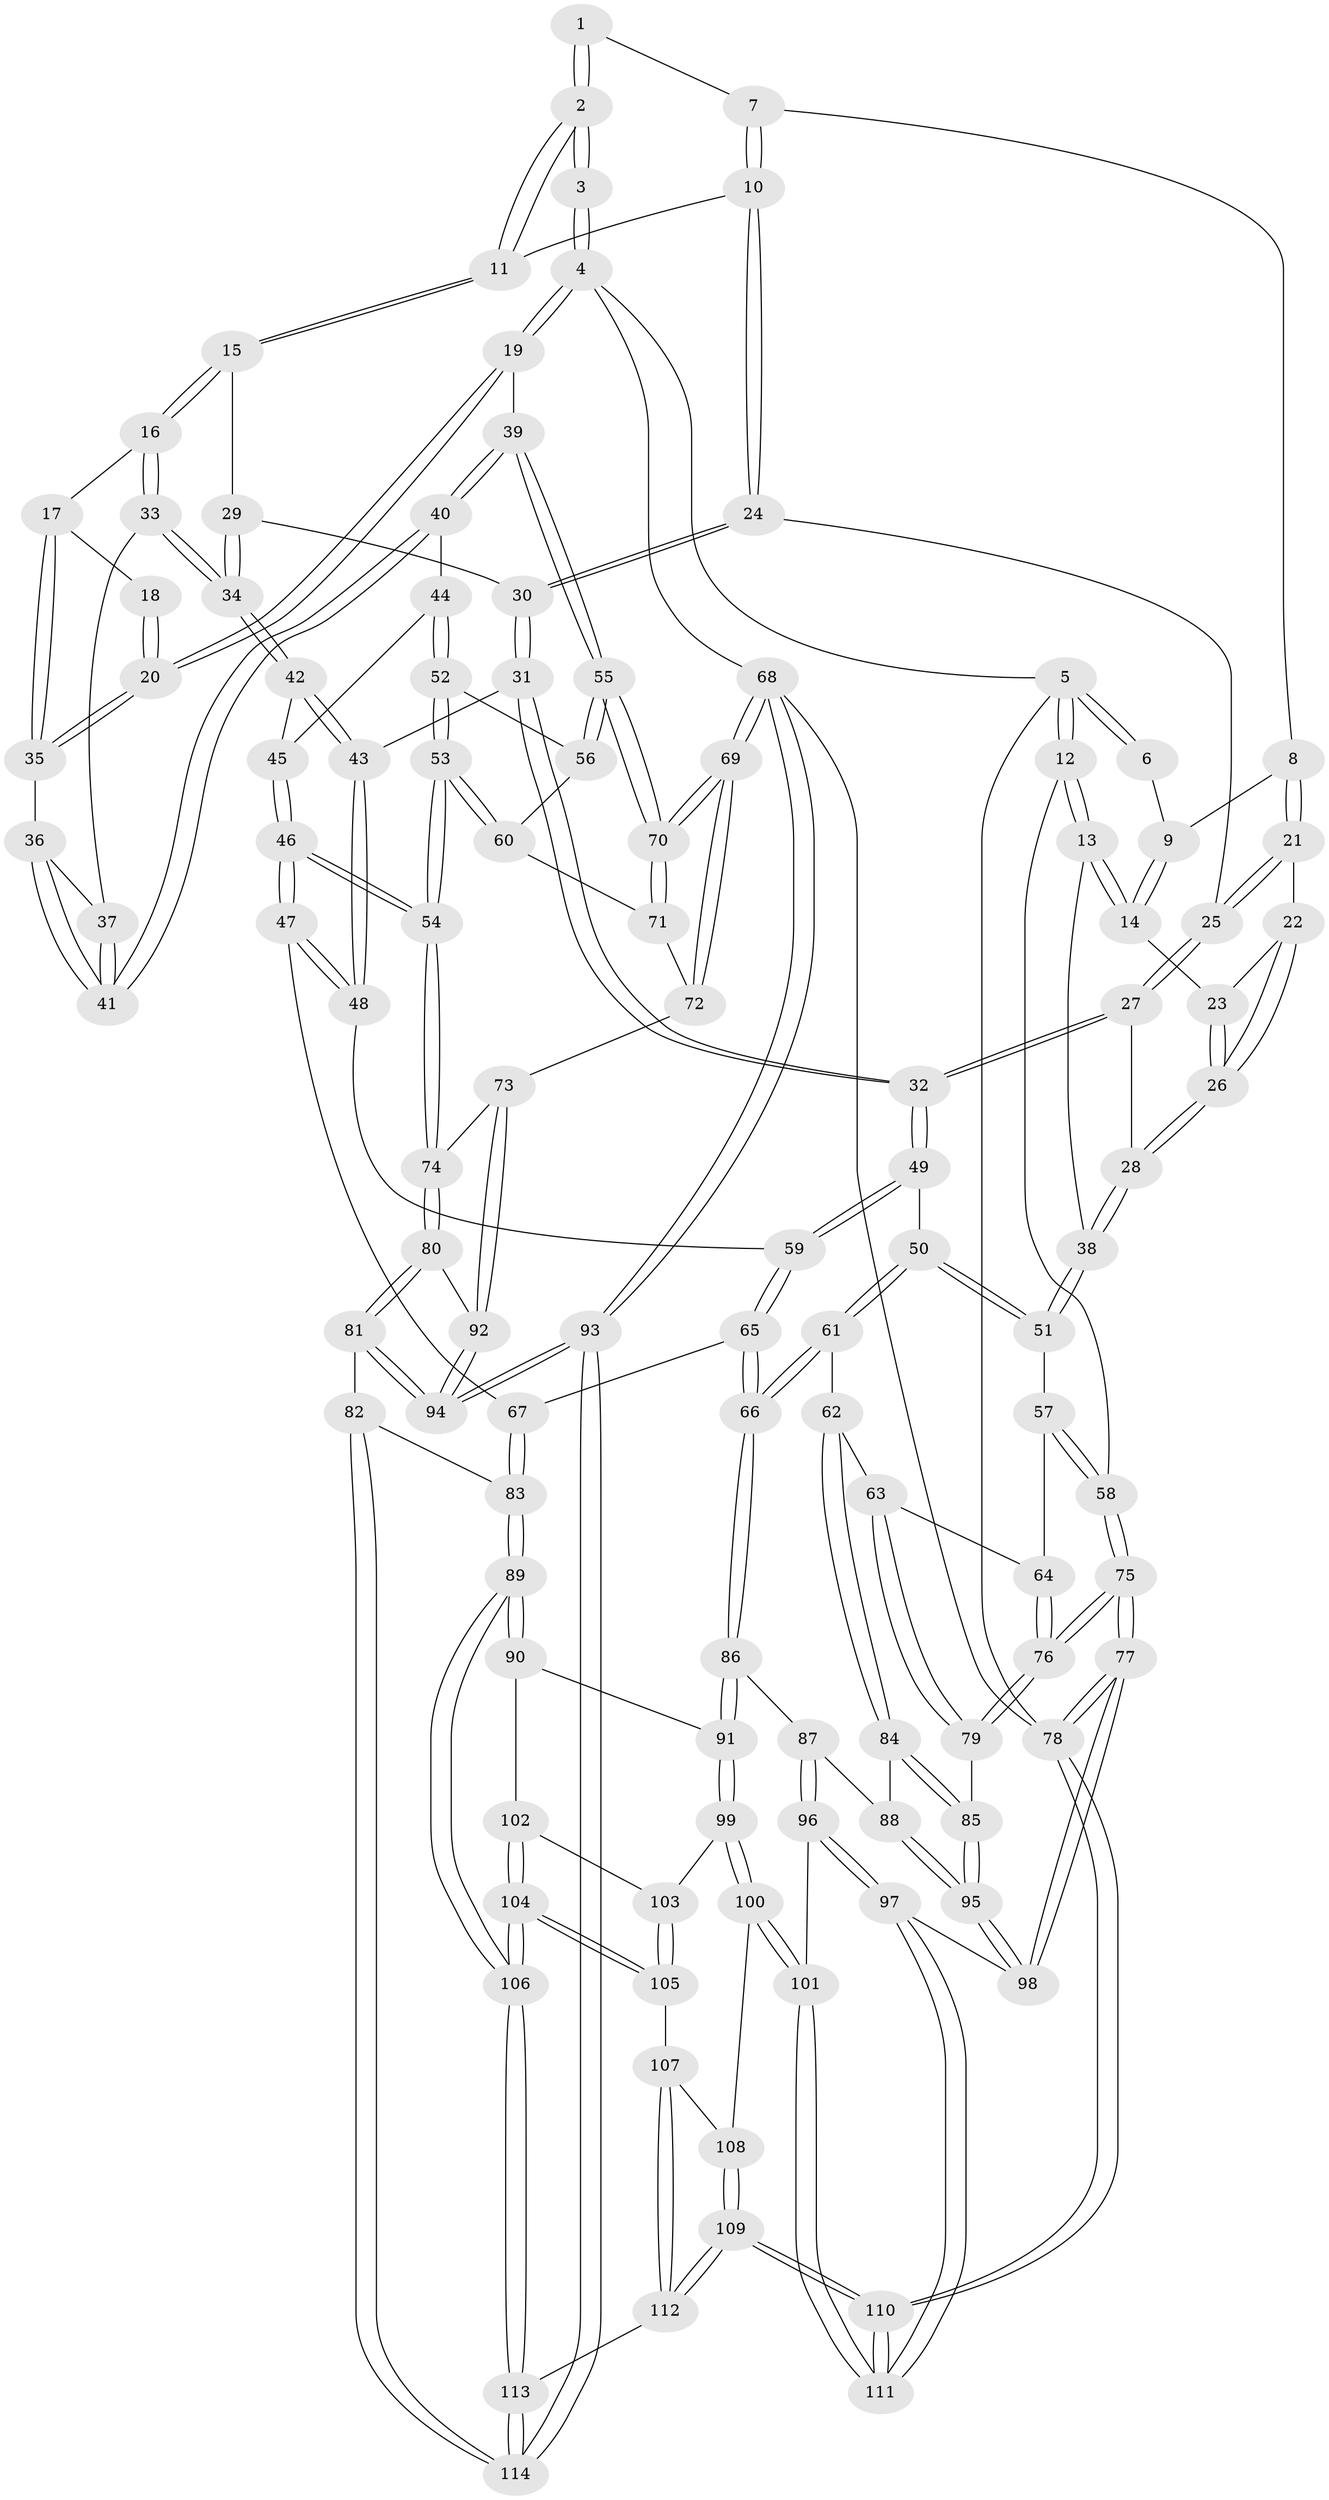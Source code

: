 // coarse degree distribution, {2: 0.058823529411764705, 6: 0.07352941176470588, 3: 0.11764705882352941, 4: 0.2647058823529412, 5: 0.36764705882352944, 7: 0.07352941176470588, 8: 0.04411764705882353}
// Generated by graph-tools (version 1.1) at 2025/06/03/04/25 22:06:35]
// undirected, 114 vertices, 282 edges
graph export_dot {
graph [start="1"]
  node [color=gray90,style=filled];
  1 [pos="+0.38166308530959175+0"];
  2 [pos="+0.7519452231433731+0"];
  3 [pos="+1+0"];
  4 [pos="+1+0"];
  5 [pos="+0+0"];
  6 [pos="+0.2488130218529969+0"];
  7 [pos="+0.39625365630432896+0"];
  8 [pos="+0.2686778739190873+0.1354809287117838"];
  9 [pos="+0.20391187312593997+0.07154253253190167"];
  10 [pos="+0.43054545051252263+0.11715791671672784"];
  11 [pos="+0.7024891133696145+0.05012433224450717"];
  12 [pos="+0+0.18999855567688373"];
  13 [pos="+0+0.21687813703634212"];
  14 [pos="+0.03196417863968453+0.17453859826174778"];
  15 [pos="+0.7082757220774705+0.09435131313678628"];
  16 [pos="+0.8164873193706733+0.21156642061117933"];
  17 [pos="+0.8205795510807363+0.21089017987760758"];
  18 [pos="+0.9359024631513976+0.13901174434500713"];
  19 [pos="+1+0.3392225002584532"];
  20 [pos="+1+0.2663585436328496"];
  21 [pos="+0.2705077718245247+0.13772796499336135"];
  22 [pos="+0.24866237434784558+0.17554747785865188"];
  23 [pos="+0.19387271029628783+0.19394716144379814"];
  24 [pos="+0.40906004564667464+0.1763148703918601"];
  25 [pos="+0.405780137956398+0.1770925347083009"];
  26 [pos="+0.22462018289149302+0.31901510380755344"];
  27 [pos="+0.24583580288770748+0.358559712441934"];
  28 [pos="+0.22104612588005731+0.35969086130215233"];
  29 [pos="+0.6148981762042808+0.22548318636919598"];
  30 [pos="+0.4756727521899561+0.24626589915305216"];
  31 [pos="+0.4700814173899601+0.41156785978052285"];
  32 [pos="+0.4285543036324391+0.44718046104744824"];
  33 [pos="+0.8089934890479792+0.28438639951715555"];
  34 [pos="+0.6530843003539032+0.33466702233502216"];
  35 [pos="+0.9891125039703256+0.26610705960375625"];
  36 [pos="+0.9656696485892641+0.28208890817179144"];
  37 [pos="+0.822089528359125+0.3182657548666508"];
  38 [pos="+0.19776007407826315+0.3680366678587753"];
  39 [pos="+1+0.37086394897059266"];
  40 [pos="+0.8447997484902429+0.39610605947474026"];
  41 [pos="+0.843775939740251+0.3883577020059437"];
  42 [pos="+0.6395880462688668+0.39091773617681874"];
  43 [pos="+0.5671733782588759+0.4176678226291341"];
  44 [pos="+0.8419955278231167+0.40246751632854505"];
  45 [pos="+0.6826043947736339+0.423096386655632"];
  46 [pos="+0.7167678326741576+0.625641209607313"];
  47 [pos="+0.6910586712814777+0.6269047518867721"];
  48 [pos="+0.6090475570065765+0.5492224646035062"];
  49 [pos="+0.4230038979039127+0.5043391141857303"];
  50 [pos="+0.19990079223460439+0.5557577549238985"];
  51 [pos="+0.16330497244775666+0.5145414278957401"];
  52 [pos="+0.848495932747342+0.45577466771061953"];
  53 [pos="+0.7492695217072582+0.6139627295250775"];
  54 [pos="+0.7170126895239688+0.6257283378117423"];
  55 [pos="+1+0.5271721400963283"];
  56 [pos="+0.9638016850311323+0.5380729670669527"];
  57 [pos="+0.15399740552665156+0.5176285895559685"];
  58 [pos="+0+0.4852876098532659"];
  59 [pos="+0.43194565375090527+0.5442817885976088"];
  60 [pos="+0.8686959705590933+0.6375897778065994"];
  61 [pos="+0.22451863395837787+0.6261519906666804"];
  62 [pos="+0.1755930422153686+0.7056668788081715"];
  63 [pos="+0.11980980940263956+0.7045284259186565"];
  64 [pos="+0.05156770314175663+0.6567059660668718"];
  65 [pos="+0.43007463260623296+0.668196501698529"];
  66 [pos="+0.41232884053113733+0.690113551905125"];
  67 [pos="+0.5957353776111175+0.6740104126122196"];
  68 [pos="+1+1"];
  69 [pos="+1+0.9052953587104717"];
  70 [pos="+1+0.6377434455174822"];
  71 [pos="+0.8801846345853014+0.6517208479311917"];
  72 [pos="+0.9244955503740221+0.7531722476012607"];
  73 [pos="+0.8360404142961279+0.7876090581328872"];
  74 [pos="+0.7231838347875909+0.6520717992756836"];
  75 [pos="+0+0.6721141561363548"];
  76 [pos="+0+0.6749098639267368"];
  77 [pos="+0+1"];
  78 [pos="+0+1"];
  79 [pos="+0.06366334383942462+0.7988780851894347"];
  80 [pos="+0.705747366086883+0.7916955078988507"];
  81 [pos="+0.6564052825455452+0.8714247394395116"];
  82 [pos="+0.6372471509740119+0.8806511390258465"];
  83 [pos="+0.6000121229834974+0.8729849275959831"];
  84 [pos="+0.18975939971834518+0.7418602507013342"];
  85 [pos="+0.08138064879156517+0.8291848621473906"];
  86 [pos="+0.40374711210688724+0.7411274006454677"];
  87 [pos="+0.23561528447352376+0.7992298744971565"];
  88 [pos="+0.22727512321706153+0.7938220424165838"];
  89 [pos="+0.5623424947327417+0.8819839758195505"];
  90 [pos="+0.4570983818020697+0.8230060295620036"];
  91 [pos="+0.40586743609351544+0.7475688110666235"];
  92 [pos="+0.8205721091204972+0.8215666065664358"];
  93 [pos="+1+1"];
  94 [pos="+0.8194766376926331+0.9025898354268524"];
  95 [pos="+0.08993523358981308+0.8600538759412147"];
  96 [pos="+0.23764920084847105+0.8508372352612491"];
  97 [pos="+0.1572614852812708+0.9412578849463875"];
  98 [pos="+0.08696111164146252+0.8910384945541372"];
  99 [pos="+0.3236756097727809+0.8923448623629207"];
  100 [pos="+0.31447817021820007+0.9044069569472742"];
  101 [pos="+0.2997064524775901+0.9056478679884064"];
  102 [pos="+0.42880500672393435+0.8797841235103451"];
  103 [pos="+0.41296869294556204+0.894547119440816"];
  104 [pos="+0.44738162032749207+0.9935090065275827"];
  105 [pos="+0.39270576205790875+0.9205466277397975"];
  106 [pos="+0.4774843202669391+1"];
  107 [pos="+0.3603977398163369+0.9395486739982044"];
  108 [pos="+0.3152234047044036+0.9051157779198655"];
  109 [pos="+0.34041211825578577+1"];
  110 [pos="+0.22603426778579908+1"];
  111 [pos="+0.20344252167793825+1"];
  112 [pos="+0.4092935676514436+1"];
  113 [pos="+0.445514120970432+1"];
  114 [pos="+0.7850157465309249+1"];
  1 -- 2;
  1 -- 2;
  1 -- 7;
  2 -- 3;
  2 -- 3;
  2 -- 11;
  2 -- 11;
  3 -- 4;
  3 -- 4;
  4 -- 5;
  4 -- 19;
  4 -- 19;
  4 -- 68;
  5 -- 6;
  5 -- 6;
  5 -- 12;
  5 -- 12;
  5 -- 78;
  6 -- 9;
  7 -- 8;
  7 -- 10;
  7 -- 10;
  8 -- 9;
  8 -- 21;
  8 -- 21;
  9 -- 14;
  9 -- 14;
  10 -- 11;
  10 -- 24;
  10 -- 24;
  11 -- 15;
  11 -- 15;
  12 -- 13;
  12 -- 13;
  12 -- 58;
  13 -- 14;
  13 -- 14;
  13 -- 38;
  14 -- 23;
  15 -- 16;
  15 -- 16;
  15 -- 29;
  16 -- 17;
  16 -- 33;
  16 -- 33;
  17 -- 18;
  17 -- 35;
  17 -- 35;
  18 -- 20;
  18 -- 20;
  19 -- 20;
  19 -- 20;
  19 -- 39;
  20 -- 35;
  20 -- 35;
  21 -- 22;
  21 -- 25;
  21 -- 25;
  22 -- 23;
  22 -- 26;
  22 -- 26;
  23 -- 26;
  23 -- 26;
  24 -- 25;
  24 -- 30;
  24 -- 30;
  25 -- 27;
  25 -- 27;
  26 -- 28;
  26 -- 28;
  27 -- 28;
  27 -- 32;
  27 -- 32;
  28 -- 38;
  28 -- 38;
  29 -- 30;
  29 -- 34;
  29 -- 34;
  30 -- 31;
  30 -- 31;
  31 -- 32;
  31 -- 32;
  31 -- 43;
  32 -- 49;
  32 -- 49;
  33 -- 34;
  33 -- 34;
  33 -- 37;
  34 -- 42;
  34 -- 42;
  35 -- 36;
  36 -- 37;
  36 -- 41;
  36 -- 41;
  37 -- 41;
  37 -- 41;
  38 -- 51;
  38 -- 51;
  39 -- 40;
  39 -- 40;
  39 -- 55;
  39 -- 55;
  40 -- 41;
  40 -- 41;
  40 -- 44;
  42 -- 43;
  42 -- 43;
  42 -- 45;
  43 -- 48;
  43 -- 48;
  44 -- 45;
  44 -- 52;
  44 -- 52;
  45 -- 46;
  45 -- 46;
  46 -- 47;
  46 -- 47;
  46 -- 54;
  46 -- 54;
  47 -- 48;
  47 -- 48;
  47 -- 67;
  48 -- 59;
  49 -- 50;
  49 -- 59;
  49 -- 59;
  50 -- 51;
  50 -- 51;
  50 -- 61;
  50 -- 61;
  51 -- 57;
  52 -- 53;
  52 -- 53;
  52 -- 56;
  53 -- 54;
  53 -- 54;
  53 -- 60;
  53 -- 60;
  54 -- 74;
  54 -- 74;
  55 -- 56;
  55 -- 56;
  55 -- 70;
  55 -- 70;
  56 -- 60;
  57 -- 58;
  57 -- 58;
  57 -- 64;
  58 -- 75;
  58 -- 75;
  59 -- 65;
  59 -- 65;
  60 -- 71;
  61 -- 62;
  61 -- 66;
  61 -- 66;
  62 -- 63;
  62 -- 84;
  62 -- 84;
  63 -- 64;
  63 -- 79;
  63 -- 79;
  64 -- 76;
  64 -- 76;
  65 -- 66;
  65 -- 66;
  65 -- 67;
  66 -- 86;
  66 -- 86;
  67 -- 83;
  67 -- 83;
  68 -- 69;
  68 -- 69;
  68 -- 93;
  68 -- 93;
  68 -- 78;
  69 -- 70;
  69 -- 70;
  69 -- 72;
  69 -- 72;
  70 -- 71;
  70 -- 71;
  71 -- 72;
  72 -- 73;
  73 -- 74;
  73 -- 92;
  73 -- 92;
  74 -- 80;
  74 -- 80;
  75 -- 76;
  75 -- 76;
  75 -- 77;
  75 -- 77;
  76 -- 79;
  76 -- 79;
  77 -- 78;
  77 -- 78;
  77 -- 98;
  77 -- 98;
  78 -- 110;
  78 -- 110;
  79 -- 85;
  80 -- 81;
  80 -- 81;
  80 -- 92;
  81 -- 82;
  81 -- 94;
  81 -- 94;
  82 -- 83;
  82 -- 114;
  82 -- 114;
  83 -- 89;
  83 -- 89;
  84 -- 85;
  84 -- 85;
  84 -- 88;
  85 -- 95;
  85 -- 95;
  86 -- 87;
  86 -- 91;
  86 -- 91;
  87 -- 88;
  87 -- 96;
  87 -- 96;
  88 -- 95;
  88 -- 95;
  89 -- 90;
  89 -- 90;
  89 -- 106;
  89 -- 106;
  90 -- 91;
  90 -- 102;
  91 -- 99;
  91 -- 99;
  92 -- 94;
  92 -- 94;
  93 -- 94;
  93 -- 94;
  93 -- 114;
  93 -- 114;
  95 -- 98;
  95 -- 98;
  96 -- 97;
  96 -- 97;
  96 -- 101;
  97 -- 98;
  97 -- 111;
  97 -- 111;
  99 -- 100;
  99 -- 100;
  99 -- 103;
  100 -- 101;
  100 -- 101;
  100 -- 108;
  101 -- 111;
  101 -- 111;
  102 -- 103;
  102 -- 104;
  102 -- 104;
  103 -- 105;
  103 -- 105;
  104 -- 105;
  104 -- 105;
  104 -- 106;
  104 -- 106;
  105 -- 107;
  106 -- 113;
  106 -- 113;
  107 -- 108;
  107 -- 112;
  107 -- 112;
  108 -- 109;
  108 -- 109;
  109 -- 110;
  109 -- 110;
  109 -- 112;
  109 -- 112;
  110 -- 111;
  110 -- 111;
  112 -- 113;
  113 -- 114;
  113 -- 114;
}
